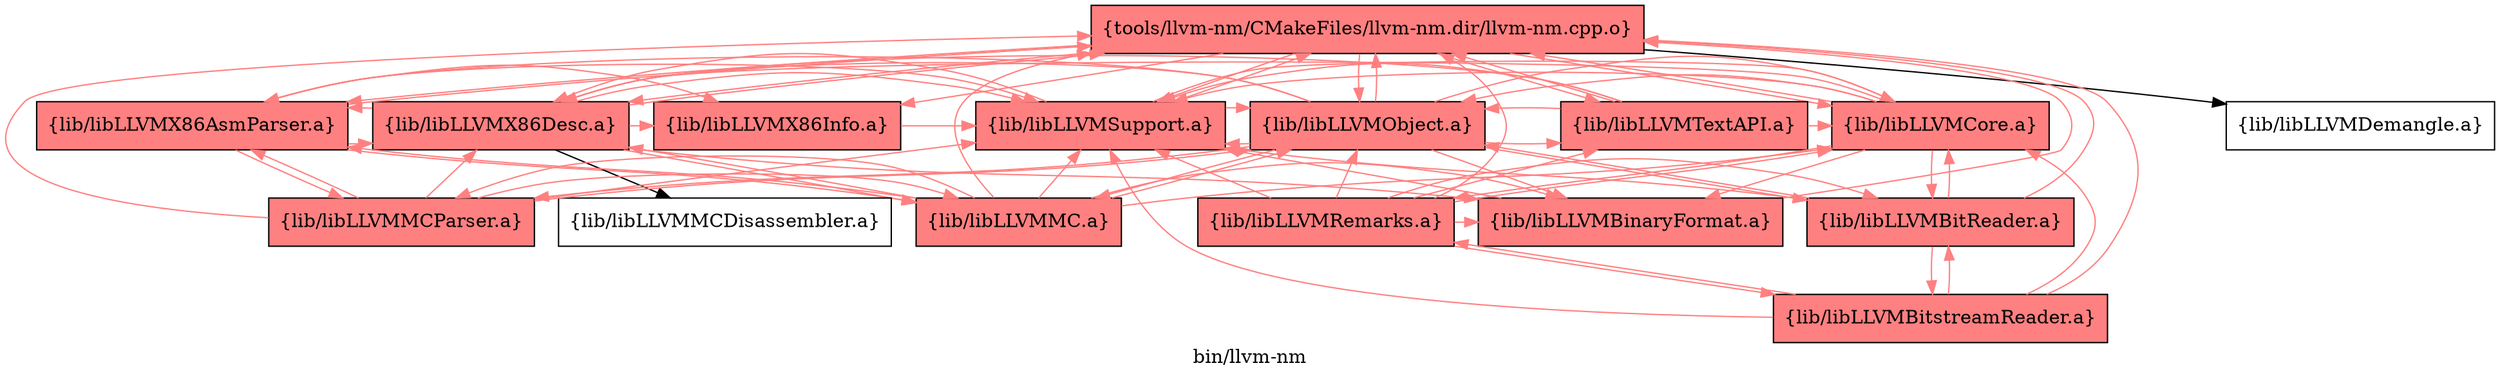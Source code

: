 digraph "bin/llvm-nm" {
	label="bin/llvm-nm";
	{ rank=same; Node0x55d40a17bb58;  }
	{ rank=same; Node0x55d40a17d188; Node0x55d40a17ccd8; Node0x55d40a17c788; Node0x55d40a17bd88; Node0x55d40a17b388; Node0x55d40a17b8d8; Node0x55d40a1800b8; Node0x55d40a17f988;  }
	{ rank=same; Node0x55d40a17ef88; Node0x55d40a17eb78; Node0x55d40a17f4d8; Node0x55d40a17c378; Node0x55d40a17d1d8; Node0x55d40a17e0d8;  }

	Node0x55d40a17bb58 [shape=record,shape=box,style=filled,fillcolor="1.000000 0.5 1",group=1,label="{tools/llvm-nm/CMakeFiles/llvm-nm.dir/llvm-nm.cpp.o}"];
	Node0x55d40a17bb58 -> Node0x55d40a17d188[color="1.000000 0.5 1"];
	Node0x55d40a17bb58 -> Node0x55d40a17ccd8[color="1.000000 0.5 1"];
	Node0x55d40a17bb58 -> Node0x55d40a17c788[color="1.000000 0.5 1"];
	Node0x55d40a17bb58 -> Node0x55d40a17bd88[color="1.000000 0.5 1"];
	Node0x55d40a17bb58 -> Node0x55d40a17b388[color="1.000000 0.5 1"];
	Node0x55d40a17bb58 -> Node0x55d40a17b8d8;
	Node0x55d40a17bb58 -> Node0x55d40a1800b8[color="1.000000 0.5 1"];
	Node0x55d40a17bb58 -> Node0x55d40a17f988[color="1.000000 0.5 1"];
	Node0x55d40a17d188 [shape=record,shape=box,style=filled,fillcolor="1.000000 0.5 1",group=1,label="{lib/libLLVMX86AsmParser.a}"];
	Node0x55d40a17d188 -> Node0x55d40a17bb58[color="1.000000 0.5 1"];
	Node0x55d40a17d188 -> Node0x55d40a17ccd8[color="1.000000 0.5 1"];
	Node0x55d40a17d188 -> Node0x55d40a17c788[color="1.000000 0.5 1"];
	Node0x55d40a17d188 -> Node0x55d40a1800b8[color="1.000000 0.5 1"];
	Node0x55d40a17d188 -> Node0x55d40a17ef88[color="1.000000 0.5 1"];
	Node0x55d40a17d188 -> Node0x55d40a17eb78[color="1.000000 0.5 1"];
	Node0x55d40a17ccd8 [shape=record,shape=box,style=filled,fillcolor="1.000000 0.5 1",group=1,label="{lib/libLLVMX86Desc.a}"];
	Node0x55d40a17ccd8 -> Node0x55d40a17bb58[color="1.000000 0.5 1"];
	Node0x55d40a17ccd8 -> Node0x55d40a1800b8[color="1.000000 0.5 1"];
	Node0x55d40a17ccd8 -> Node0x55d40a17eb78[color="1.000000 0.5 1"];
	Node0x55d40a17ccd8 -> Node0x55d40a17c788[color="1.000000 0.5 1"];
	Node0x55d40a17ccd8 -> Node0x55d40a17f4d8;
	Node0x55d40a17ccd8 -> Node0x55d40a17d188[color="1.000000 0.5 1"];
	Node0x55d40a17ccd8 -> Node0x55d40a17c378[color="1.000000 0.5 1"];
	Node0x55d40a17c788 [shape=record,shape=box,style=filled,fillcolor="1.000000 0.5 1",group=1,label="{lib/libLLVMX86Info.a}"];
	Node0x55d40a17c788 -> Node0x55d40a1800b8[color="1.000000 0.5 1"];
	Node0x55d40a17bd88 [shape=record,shape=box,style=filled,fillcolor="1.000000 0.5 1",group=1,label="{lib/libLLVMCore.a}"];
	Node0x55d40a17bd88 -> Node0x55d40a1800b8[color="1.000000 0.5 1"];
	Node0x55d40a17bd88 -> Node0x55d40a17bb58[color="1.000000 0.5 1"];
	Node0x55d40a17bd88 -> Node0x55d40a17ccd8[color="1.000000 0.5 1"];
	Node0x55d40a17bd88 -> Node0x55d40a17c378[color="1.000000 0.5 1"];
	Node0x55d40a17bd88 -> Node0x55d40a17d1d8[color="1.000000 0.5 1"];
	Node0x55d40a17bd88 -> Node0x55d40a17e0d8[color="1.000000 0.5 1"];
	Node0x55d40a17bd88 -> Node0x55d40a17b388[color="1.000000 0.5 1"];
	Node0x55d40a17b388 [shape=record,shape=box,style=filled,fillcolor="1.000000 0.5 1",group=1,label="{lib/libLLVMObject.a}"];
	Node0x55d40a17b388 -> Node0x55d40a17bb58[color="1.000000 0.5 1"];
	Node0x55d40a17b388 -> Node0x55d40a1800b8[color="1.000000 0.5 1"];
	Node0x55d40a17b388 -> Node0x55d40a17c378[color="1.000000 0.5 1"];
	Node0x55d40a17b388 -> Node0x55d40a17eb78[color="1.000000 0.5 1"];
	Node0x55d40a17b388 -> Node0x55d40a17bd88[color="1.000000 0.5 1"];
	Node0x55d40a17b388 -> Node0x55d40a17e0d8[color="1.000000 0.5 1"];
	Node0x55d40a17b388 -> Node0x55d40a17ccd8[color="1.000000 0.5 1"];
	Node0x55d40a17b388 -> Node0x55d40a17d188[color="1.000000 0.5 1"];
	Node0x55d40a17b388 -> Node0x55d40a17ef88[color="1.000000 0.5 1"];
	Node0x55d40a17b388 -> Node0x55d40a17f988[color="1.000000 0.5 1"];
	Node0x55d40a17b8d8 [shape=record,shape=box,group=0,label="{lib/libLLVMDemangle.a}"];
	Node0x55d40a1800b8 [shape=record,shape=box,style=filled,fillcolor="1.000000 0.5 1",group=1,label="{lib/libLLVMSupport.a}"];
	Node0x55d40a1800b8 -> Node0x55d40a17bb58[color="1.000000 0.5 1"];
	Node0x55d40a1800b8 -> Node0x55d40a17bd88[color="1.000000 0.5 1"];
	Node0x55d40a1800b8 -> Node0x55d40a17b388[color="1.000000 0.5 1"];
	Node0x55d40a1800b8 -> Node0x55d40a17ccd8[color="1.000000 0.5 1"];
	Node0x55d40a17f988 [shape=record,shape=box,style=filled,fillcolor="1.000000 0.5 1",group=1,label="{lib/libLLVMTextAPI.a}"];
	Node0x55d40a17f988 -> Node0x55d40a1800b8[color="1.000000 0.5 1"];
	Node0x55d40a17f988 -> Node0x55d40a17bb58[color="1.000000 0.5 1"];
	Node0x55d40a17f988 -> Node0x55d40a17b388[color="1.000000 0.5 1"];
	Node0x55d40a17f988 -> Node0x55d40a17bd88[color="1.000000 0.5 1"];
	Node0x55d40a17f988 -> Node0x55d40a17ccd8[color="1.000000 0.5 1"];
	Node0x55d40a17ef88 [shape=record,shape=box,style=filled,fillcolor="1.000000 0.5 1",group=1,label="{lib/libLLVMMCParser.a}"];
	Node0x55d40a17ef88 -> Node0x55d40a17bb58[color="1.000000 0.5 1"];
	Node0x55d40a17ef88 -> Node0x55d40a17d188[color="1.000000 0.5 1"];
	Node0x55d40a17ef88 -> Node0x55d40a17ccd8[color="1.000000 0.5 1"];
	Node0x55d40a17ef88 -> Node0x55d40a17b388[color="1.000000 0.5 1"];
	Node0x55d40a17ef88 -> Node0x55d40a1800b8[color="1.000000 0.5 1"];
	Node0x55d40a17ef88 -> Node0x55d40a17eb78[color="1.000000 0.5 1"];
	Node0x55d40a17eb78 [shape=record,shape=box,style=filled,fillcolor="1.000000 0.5 1",group=1,label="{lib/libLLVMMC.a}"];
	Node0x55d40a17eb78 -> Node0x55d40a17ccd8[color="1.000000 0.5 1"];
	Node0x55d40a17eb78 -> Node0x55d40a1800b8[color="1.000000 0.5 1"];
	Node0x55d40a17eb78 -> Node0x55d40a17bb58[color="1.000000 0.5 1"];
	Node0x55d40a17eb78 -> Node0x55d40a17ef88[color="1.000000 0.5 1"];
	Node0x55d40a17eb78 -> Node0x55d40a17d188[color="1.000000 0.5 1"];
	Node0x55d40a17eb78 -> Node0x55d40a17bd88[color="1.000000 0.5 1"];
	Node0x55d40a17eb78 -> Node0x55d40a17b388[color="1.000000 0.5 1"];
	Node0x55d40a17eb78 -> Node0x55d40a17c378[color="1.000000 0.5 1"];
	Node0x55d40a17f4d8 [shape=record,shape=box,group=0,label="{lib/libLLVMMCDisassembler.a}"];
	Node0x55d40a17c378 [shape=record,shape=box,style=filled,fillcolor="1.000000 0.5 1",group=1,label="{lib/libLLVMBinaryFormat.a}"];
	Node0x55d40a17c378 -> Node0x55d40a1800b8[color="1.000000 0.5 1"];
	Node0x55d40a17c378 -> Node0x55d40a17bb58[color="1.000000 0.5 1"];
	Node0x55d40a17d1d8 [shape=record,shape=box,style=filled,fillcolor="1.000000 0.5 1",group=1,label="{lib/libLLVMRemarks.a}"];
	Node0x55d40a17d1d8 -> Node0x55d40a17bb58[color="1.000000 0.5 1"];
	Node0x55d40a17d1d8 -> Node0x55d40a1800b8[color="1.000000 0.5 1"];
	Node0x55d40a17d1d8 -> Node0x55d40a17bd88[color="1.000000 0.5 1"];
	Node0x55d40a17d1d8 -> Node0x55d40a17e0d8[color="1.000000 0.5 1"];
	Node0x55d40a17d1d8 -> Node0x55d40a17c378[color="1.000000 0.5 1"];
	Node0x55d40a17d1d8 -> Node0x55d40a17b388[color="1.000000 0.5 1"];
	Node0x55d40a17d1d8 -> Node0x55d40a179038[color="1.000000 0.5 1"];
	Node0x55d40a17d1d8 -> Node0x55d40a17f988[color="1.000000 0.5 1"];
	Node0x55d40a17e0d8 [shape=record,shape=box,style=filled,fillcolor="1.000000 0.5 1",group=1,label="{lib/libLLVMBitReader.a}"];
	Node0x55d40a17e0d8 -> Node0x55d40a17bb58[color="1.000000 0.5 1"];
	Node0x55d40a17e0d8 -> Node0x55d40a17bd88[color="1.000000 0.5 1"];
	Node0x55d40a17e0d8 -> Node0x55d40a17b388[color="1.000000 0.5 1"];
	Node0x55d40a17e0d8 -> Node0x55d40a1800b8[color="1.000000 0.5 1"];
	Node0x55d40a17e0d8 -> Node0x55d40a179038[color="1.000000 0.5 1"];
	Node0x55d40a179038 [shape=record,shape=box,style=filled,fillcolor="1.000000 0.5 1",group=1,label="{lib/libLLVMBitstreamReader.a}"];
	Node0x55d40a179038 -> Node0x55d40a17bb58[color="1.000000 0.5 1"];
	Node0x55d40a179038 -> Node0x55d40a17bd88[color="1.000000 0.5 1"];
	Node0x55d40a179038 -> Node0x55d40a1800b8[color="1.000000 0.5 1"];
	Node0x55d40a179038 -> Node0x55d40a17e0d8[color="1.000000 0.5 1"];
	Node0x55d40a179038 -> Node0x55d40a17d1d8[color="1.000000 0.5 1"];
}
